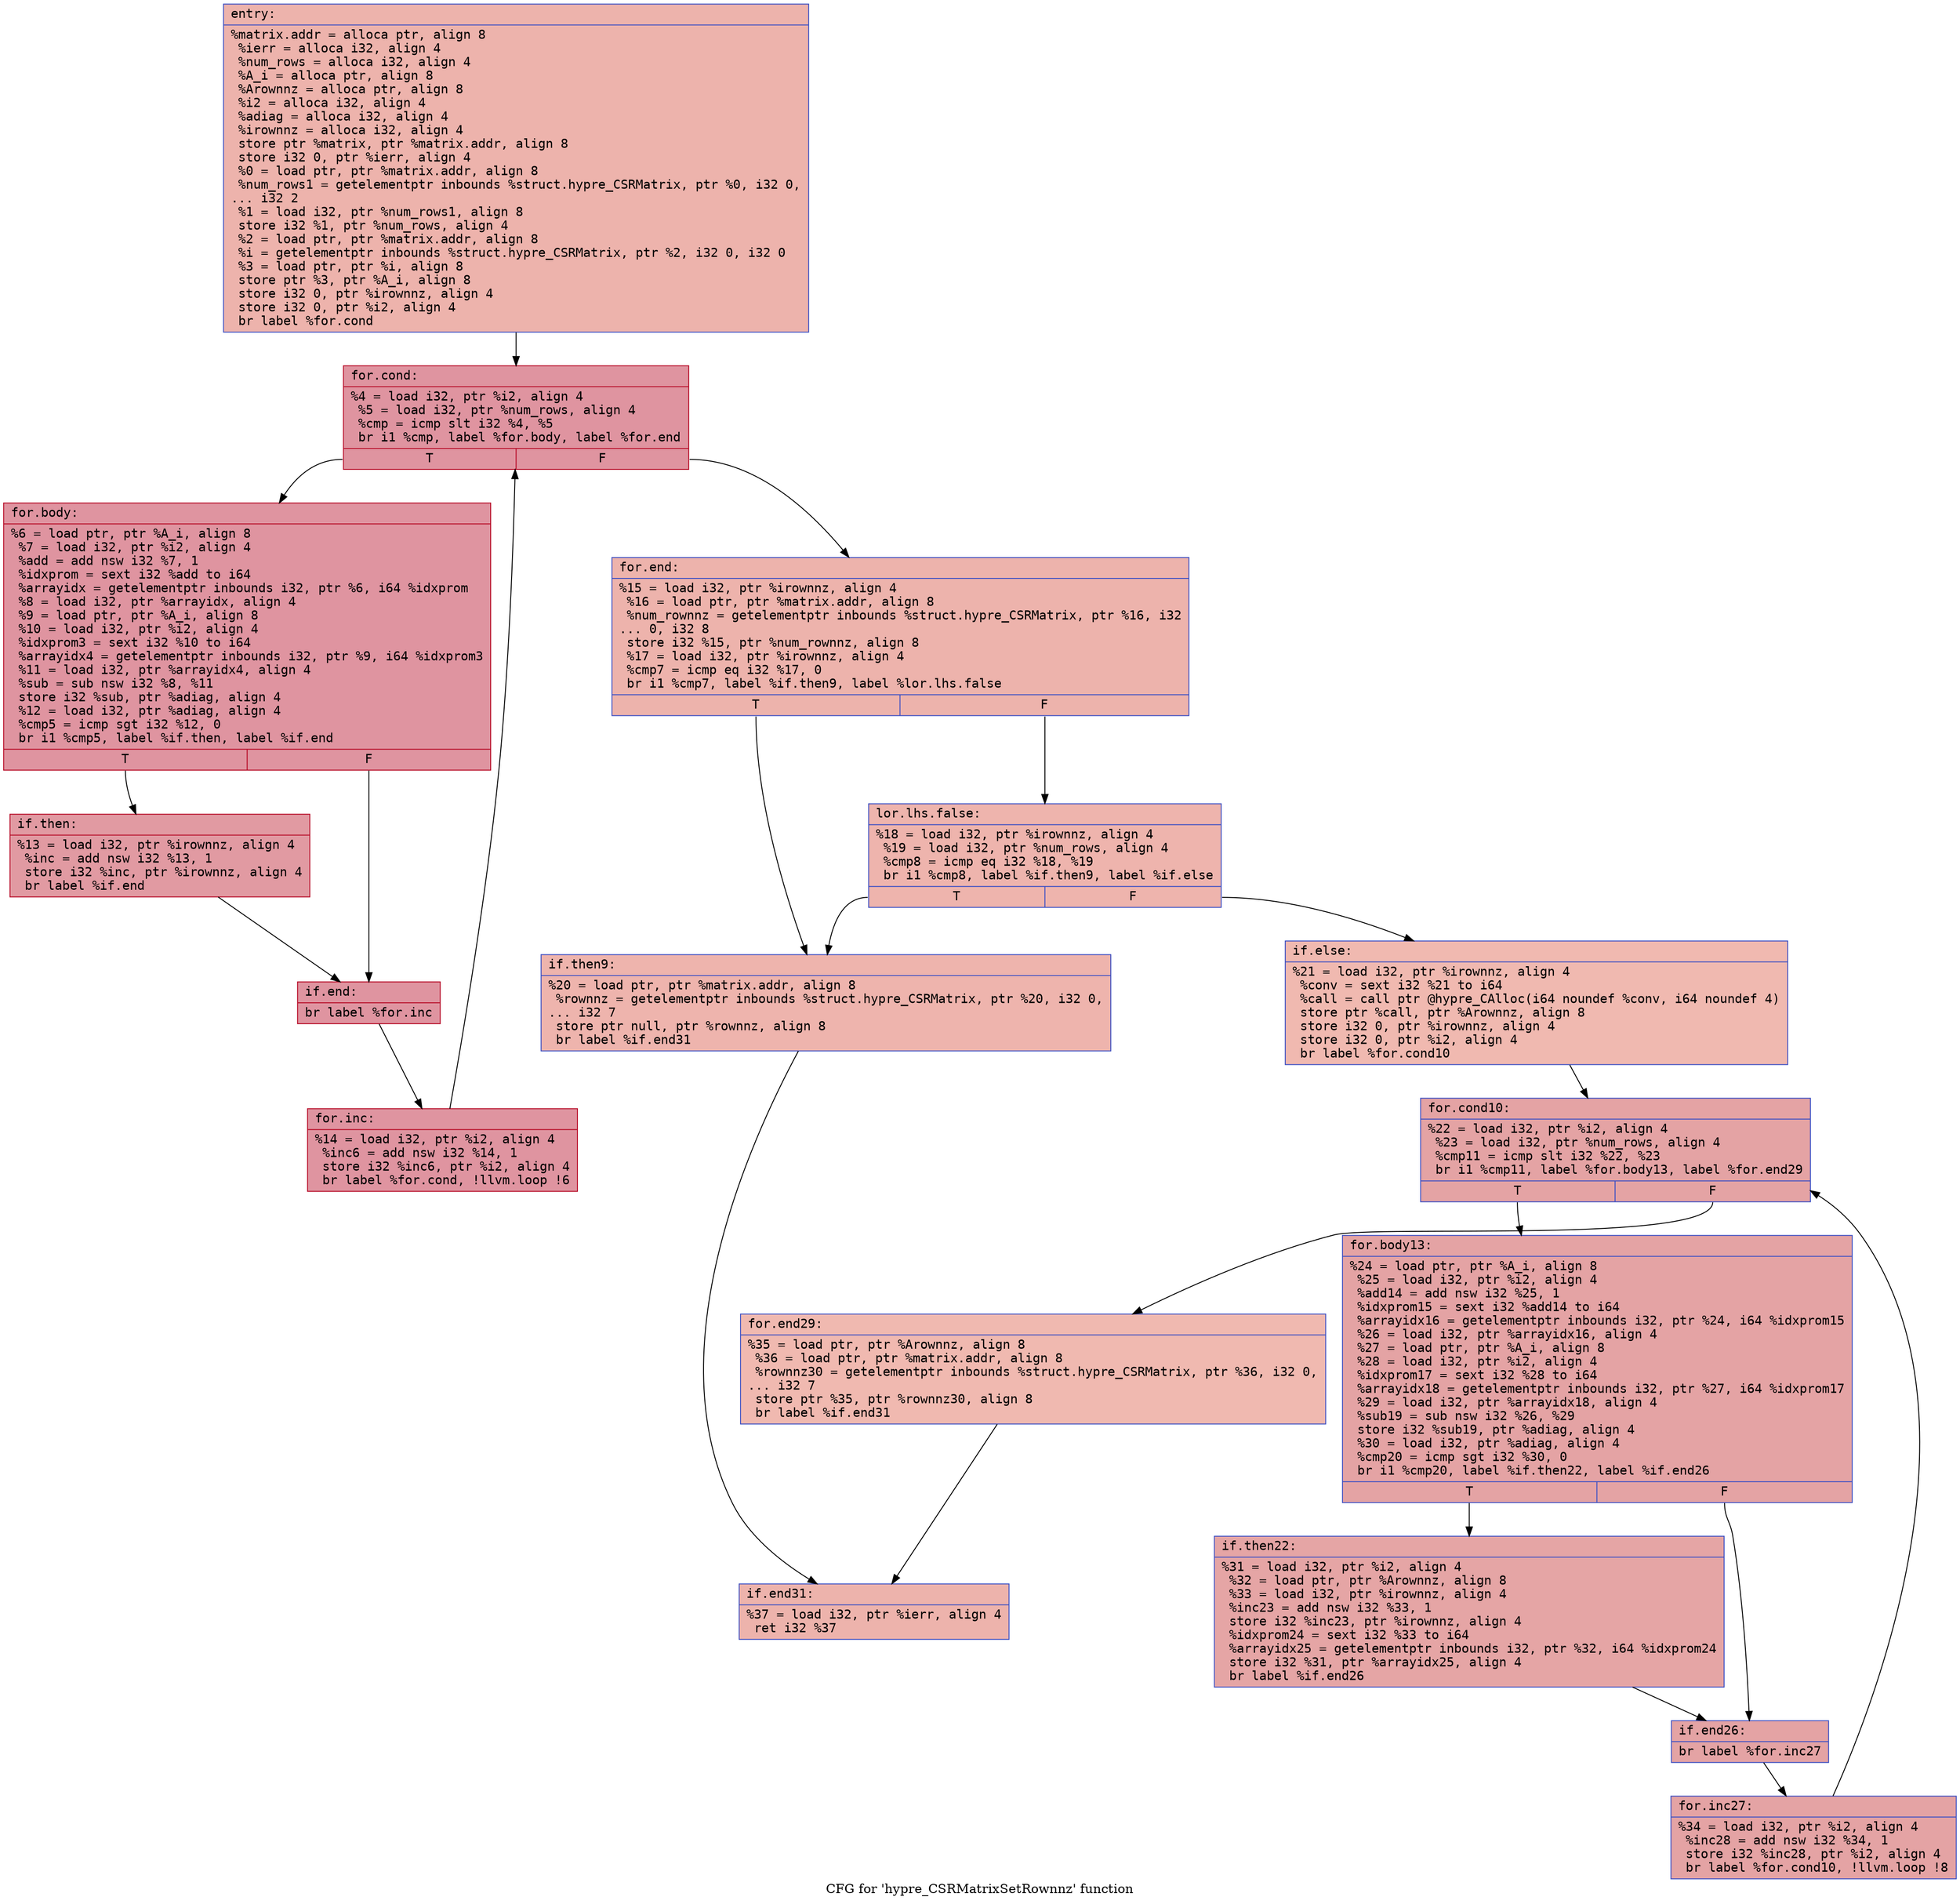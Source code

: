 digraph "CFG for 'hypre_CSRMatrixSetRownnz' function" {
	label="CFG for 'hypre_CSRMatrixSetRownnz' function";

	Node0x558241d187b0 [shape=record,color="#3d50c3ff", style=filled, fillcolor="#d6524470" fontname="Courier",label="{entry:\l|  %matrix.addr = alloca ptr, align 8\l  %ierr = alloca i32, align 4\l  %num_rows = alloca i32, align 4\l  %A_i = alloca ptr, align 8\l  %Arownnz = alloca ptr, align 8\l  %i2 = alloca i32, align 4\l  %adiag = alloca i32, align 4\l  %irownnz = alloca i32, align 4\l  store ptr %matrix, ptr %matrix.addr, align 8\l  store i32 0, ptr %ierr, align 4\l  %0 = load ptr, ptr %matrix.addr, align 8\l  %num_rows1 = getelementptr inbounds %struct.hypre_CSRMatrix, ptr %0, i32 0,\l... i32 2\l  %1 = load i32, ptr %num_rows1, align 8\l  store i32 %1, ptr %num_rows, align 4\l  %2 = load ptr, ptr %matrix.addr, align 8\l  %i = getelementptr inbounds %struct.hypre_CSRMatrix, ptr %2, i32 0, i32 0\l  %3 = load ptr, ptr %i, align 8\l  store ptr %3, ptr %A_i, align 8\l  store i32 0, ptr %irownnz, align 4\l  store i32 0, ptr %i2, align 4\l  br label %for.cond\l}"];
	Node0x558241d187b0 -> Node0x558241d19460[tooltip="entry -> for.cond\nProbability 100.00%" ];
	Node0x558241d19460 [shape=record,color="#b70d28ff", style=filled, fillcolor="#b70d2870" fontname="Courier",label="{for.cond:\l|  %4 = load i32, ptr %i2, align 4\l  %5 = load i32, ptr %num_rows, align 4\l  %cmp = icmp slt i32 %4, %5\l  br i1 %cmp, label %for.body, label %for.end\l|{<s0>T|<s1>F}}"];
	Node0x558241d19460:s0 -> Node0x558241d18740[tooltip="for.cond -> for.body\nProbability 96.88%" ];
	Node0x558241d19460:s1 -> Node0x558241d19840[tooltip="for.cond -> for.end\nProbability 3.12%" ];
	Node0x558241d18740 [shape=record,color="#b70d28ff", style=filled, fillcolor="#b70d2870" fontname="Courier",label="{for.body:\l|  %6 = load ptr, ptr %A_i, align 8\l  %7 = load i32, ptr %i2, align 4\l  %add = add nsw i32 %7, 1\l  %idxprom = sext i32 %add to i64\l  %arrayidx = getelementptr inbounds i32, ptr %6, i64 %idxprom\l  %8 = load i32, ptr %arrayidx, align 4\l  %9 = load ptr, ptr %A_i, align 8\l  %10 = load i32, ptr %i2, align 4\l  %idxprom3 = sext i32 %10 to i64\l  %arrayidx4 = getelementptr inbounds i32, ptr %9, i64 %idxprom3\l  %11 = load i32, ptr %arrayidx4, align 4\l  %sub = sub nsw i32 %8, %11\l  store i32 %sub, ptr %adiag, align 4\l  %12 = load i32, ptr %adiag, align 4\l  %cmp5 = icmp sgt i32 %12, 0\l  br i1 %cmp5, label %if.then, label %if.end\l|{<s0>T|<s1>F}}"];
	Node0x558241d18740:s0 -> Node0x558241d1a260[tooltip="for.body -> if.then\nProbability 62.50%" ];
	Node0x558241d18740:s1 -> Node0x558241d1a2d0[tooltip="for.body -> if.end\nProbability 37.50%" ];
	Node0x558241d1a260 [shape=record,color="#b70d28ff", style=filled, fillcolor="#bb1b2c70" fontname="Courier",label="{if.then:\l|  %13 = load i32, ptr %irownnz, align 4\l  %inc = add nsw i32 %13, 1\l  store i32 %inc, ptr %irownnz, align 4\l  br label %if.end\l}"];
	Node0x558241d1a260 -> Node0x558241d1a2d0[tooltip="if.then -> if.end\nProbability 100.00%" ];
	Node0x558241d1a2d0 [shape=record,color="#b70d28ff", style=filled, fillcolor="#b70d2870" fontname="Courier",label="{if.end:\l|  br label %for.inc\l}"];
	Node0x558241d1a2d0 -> Node0x558241d1a950[tooltip="if.end -> for.inc\nProbability 100.00%" ];
	Node0x558241d1a950 [shape=record,color="#b70d28ff", style=filled, fillcolor="#b70d2870" fontname="Courier",label="{for.inc:\l|  %14 = load i32, ptr %i2, align 4\l  %inc6 = add nsw i32 %14, 1\l  store i32 %inc6, ptr %i2, align 4\l  br label %for.cond, !llvm.loop !6\l}"];
	Node0x558241d1a950 -> Node0x558241d19460[tooltip="for.inc -> for.cond\nProbability 100.00%" ];
	Node0x558241d19840 [shape=record,color="#3d50c3ff", style=filled, fillcolor="#d6524470" fontname="Courier",label="{for.end:\l|  %15 = load i32, ptr %irownnz, align 4\l  %16 = load ptr, ptr %matrix.addr, align 8\l  %num_rownnz = getelementptr inbounds %struct.hypre_CSRMatrix, ptr %16, i32\l... 0, i32 8\l  store i32 %15, ptr %num_rownnz, align 8\l  %17 = load i32, ptr %irownnz, align 4\l  %cmp7 = icmp eq i32 %17, 0\l  br i1 %cmp7, label %if.then9, label %lor.lhs.false\l|{<s0>T|<s1>F}}"];
	Node0x558241d19840:s0 -> Node0x558241d1bb90[tooltip="for.end -> if.then9\nProbability 37.50%" ];
	Node0x558241d19840:s1 -> Node0x558241d1bc10[tooltip="for.end -> lor.lhs.false\nProbability 62.50%" ];
	Node0x558241d1bc10 [shape=record,color="#3d50c3ff", style=filled, fillcolor="#d8564670" fontname="Courier",label="{lor.lhs.false:\l|  %18 = load i32, ptr %irownnz, align 4\l  %19 = load i32, ptr %num_rows, align 4\l  %cmp8 = icmp eq i32 %18, %19\l  br i1 %cmp8, label %if.then9, label %if.else\l|{<s0>T|<s1>F}}"];
	Node0x558241d1bc10:s0 -> Node0x558241d1bb90[tooltip="lor.lhs.false -> if.then9\nProbability 50.00%" ];
	Node0x558241d1bc10:s1 -> Node0x558241d1bef0[tooltip="lor.lhs.false -> if.else\nProbability 50.00%" ];
	Node0x558241d1bb90 [shape=record,color="#3d50c3ff", style=filled, fillcolor="#d8564670" fontname="Courier",label="{if.then9:\l|  %20 = load ptr, ptr %matrix.addr, align 8\l  %rownnz = getelementptr inbounds %struct.hypre_CSRMatrix, ptr %20, i32 0,\l... i32 7\l  store ptr null, ptr %rownnz, align 8\l  br label %if.end31\l}"];
	Node0x558241d1bb90 -> Node0x558241d1c210[tooltip="if.then9 -> if.end31\nProbability 100.00%" ];
	Node0x558241d1bef0 [shape=record,color="#3d50c3ff", style=filled, fillcolor="#de614d70" fontname="Courier",label="{if.else:\l|  %21 = load i32, ptr %irownnz, align 4\l  %conv = sext i32 %21 to i64\l  %call = call ptr @hypre_CAlloc(i64 noundef %conv, i64 noundef 4)\l  store ptr %call, ptr %Arownnz, align 8\l  store i32 0, ptr %irownnz, align 4\l  store i32 0, ptr %i2, align 4\l  br label %for.cond10\l}"];
	Node0x558241d1bef0 -> Node0x558241d1c740[tooltip="if.else -> for.cond10\nProbability 100.00%" ];
	Node0x558241d1c740 [shape=record,color="#3d50c3ff", style=filled, fillcolor="#c32e3170" fontname="Courier",label="{for.cond10:\l|  %22 = load i32, ptr %i2, align 4\l  %23 = load i32, ptr %num_rows, align 4\l  %cmp11 = icmp slt i32 %22, %23\l  br i1 %cmp11, label %for.body13, label %for.end29\l|{<s0>T|<s1>F}}"];
	Node0x558241d1c740:s0 -> Node0x558241d1c9c0[tooltip="for.cond10 -> for.body13\nProbability 96.88%" ];
	Node0x558241d1c740:s1 -> Node0x558241d1ca40[tooltip="for.cond10 -> for.end29\nProbability 3.12%" ];
	Node0x558241d1c9c0 [shape=record,color="#3d50c3ff", style=filled, fillcolor="#c32e3170" fontname="Courier",label="{for.body13:\l|  %24 = load ptr, ptr %A_i, align 8\l  %25 = load i32, ptr %i2, align 4\l  %add14 = add nsw i32 %25, 1\l  %idxprom15 = sext i32 %add14 to i64\l  %arrayidx16 = getelementptr inbounds i32, ptr %24, i64 %idxprom15\l  %26 = load i32, ptr %arrayidx16, align 4\l  %27 = load ptr, ptr %A_i, align 8\l  %28 = load i32, ptr %i2, align 4\l  %idxprom17 = sext i32 %28 to i64\l  %arrayidx18 = getelementptr inbounds i32, ptr %27, i64 %idxprom17\l  %29 = load i32, ptr %arrayidx18, align 4\l  %sub19 = sub nsw i32 %26, %29\l  store i32 %sub19, ptr %adiag, align 4\l  %30 = load i32, ptr %adiag, align 4\l  %cmp20 = icmp sgt i32 %30, 0\l  br i1 %cmp20, label %if.then22, label %if.end26\l|{<s0>T|<s1>F}}"];
	Node0x558241d1c9c0:s0 -> Node0x558241d1daa0[tooltip="for.body13 -> if.then22\nProbability 62.50%" ];
	Node0x558241d1c9c0:s1 -> Node0x558241d1db20[tooltip="for.body13 -> if.end26\nProbability 37.50%" ];
	Node0x558241d1daa0 [shape=record,color="#3d50c3ff", style=filled, fillcolor="#c5333470" fontname="Courier",label="{if.then22:\l|  %31 = load i32, ptr %i2, align 4\l  %32 = load ptr, ptr %Arownnz, align 8\l  %33 = load i32, ptr %irownnz, align 4\l  %inc23 = add nsw i32 %33, 1\l  store i32 %inc23, ptr %irownnz, align 4\l  %idxprom24 = sext i32 %33 to i64\l  %arrayidx25 = getelementptr inbounds i32, ptr %32, i64 %idxprom24\l  store i32 %31, ptr %arrayidx25, align 4\l  br label %if.end26\l}"];
	Node0x558241d1daa0 -> Node0x558241d1db20[tooltip="if.then22 -> if.end26\nProbability 100.00%" ];
	Node0x558241d1db20 [shape=record,color="#3d50c3ff", style=filled, fillcolor="#c32e3170" fontname="Courier",label="{if.end26:\l|  br label %for.inc27\l}"];
	Node0x558241d1db20 -> Node0x558241d1e200[tooltip="if.end26 -> for.inc27\nProbability 100.00%" ];
	Node0x558241d1e200 [shape=record,color="#3d50c3ff", style=filled, fillcolor="#c32e3170" fontname="Courier",label="{for.inc27:\l|  %34 = load i32, ptr %i2, align 4\l  %inc28 = add nsw i32 %34, 1\l  store i32 %inc28, ptr %i2, align 4\l  br label %for.cond10, !llvm.loop !8\l}"];
	Node0x558241d1e200 -> Node0x558241d1c740[tooltip="for.inc27 -> for.cond10\nProbability 100.00%" ];
	Node0x558241d1ca40 [shape=record,color="#3d50c3ff", style=filled, fillcolor="#de614d70" fontname="Courier",label="{for.end29:\l|  %35 = load ptr, ptr %Arownnz, align 8\l  %36 = load ptr, ptr %matrix.addr, align 8\l  %rownnz30 = getelementptr inbounds %struct.hypre_CSRMatrix, ptr %36, i32 0,\l... i32 7\l  store ptr %35, ptr %rownnz30, align 8\l  br label %if.end31\l}"];
	Node0x558241d1ca40 -> Node0x558241d1c210[tooltip="for.end29 -> if.end31\nProbability 100.00%" ];
	Node0x558241d1c210 [shape=record,color="#3d50c3ff", style=filled, fillcolor="#d6524470" fontname="Courier",label="{if.end31:\l|  %37 = load i32, ptr %ierr, align 4\l  ret i32 %37\l}"];
}
